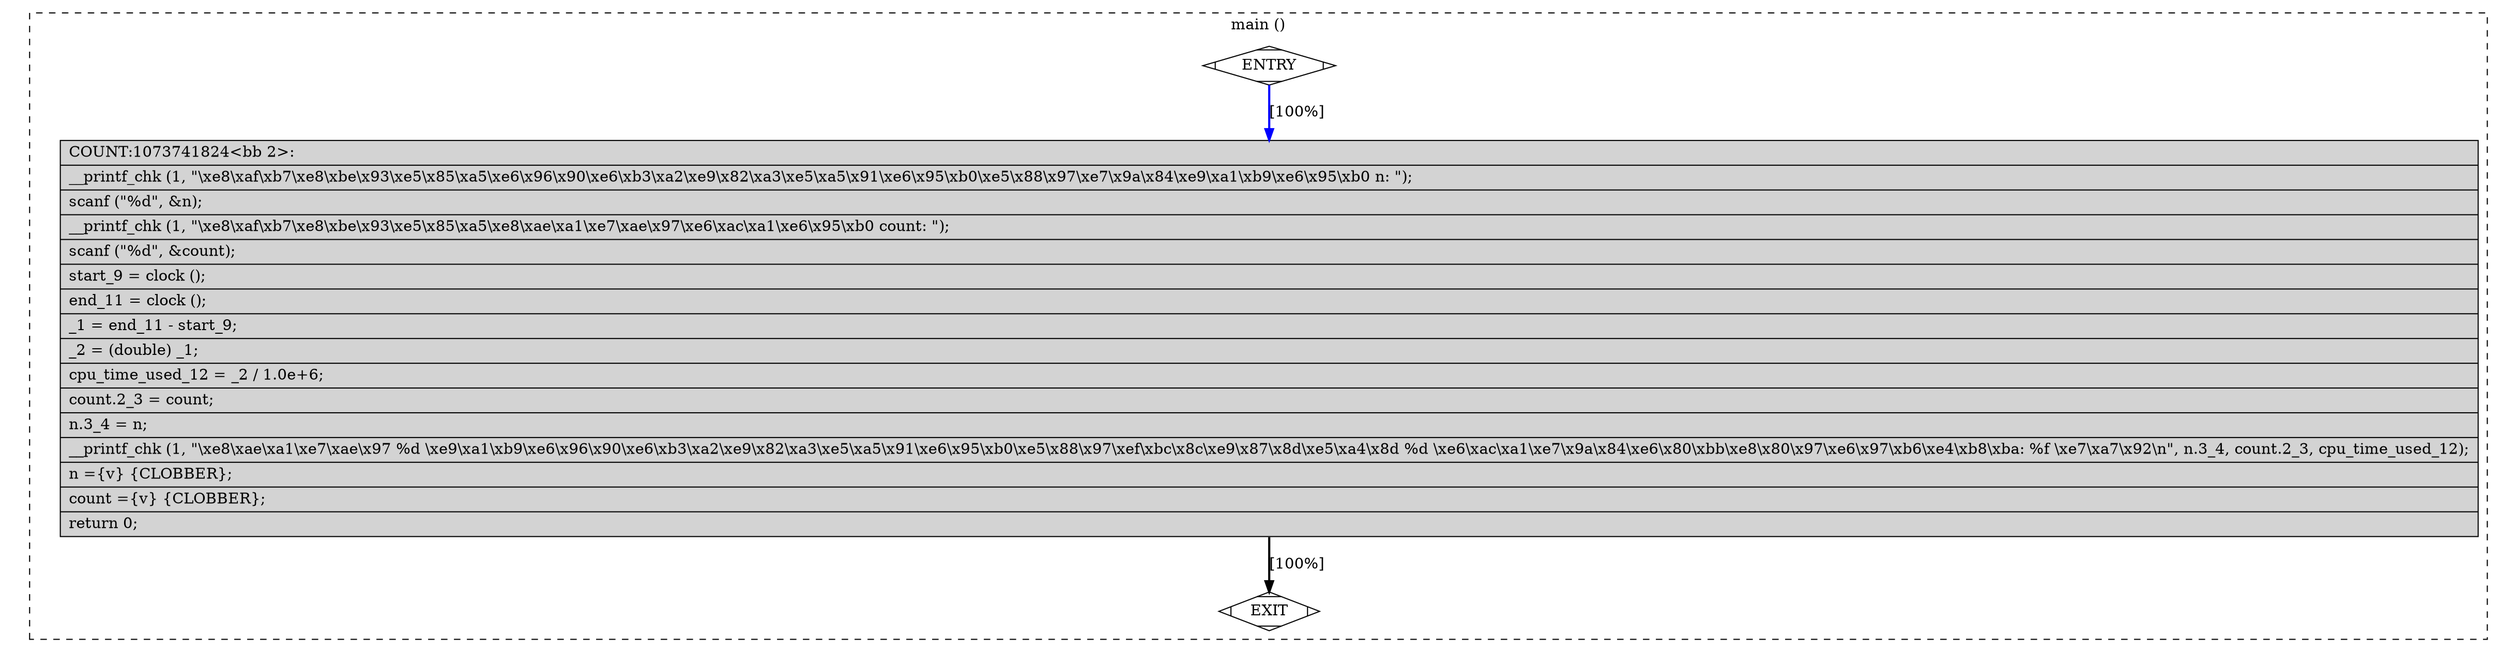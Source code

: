 digraph "main.c.145t.ivcanon" {
overlap=false;
subgraph "cluster_main" {
	style="dashed";
	color="black";
	label="main ()";
	fn_24_basic_block_0 [shape=Mdiamond,style=filled,fillcolor=white,label="ENTRY"];

	fn_24_basic_block_1 [shape=Mdiamond,style=filled,fillcolor=white,label="EXIT"];

	fn_24_basic_block_2 [shape=record,style=filled,fillcolor=lightgrey,label="{COUNT:1073741824\<bb\ 2\>:\l\
|__printf_chk\ (1,\ \"\\xe8\\xaf\\xb7\\xe8\\xbe\\x93\\xe5\\x85\\xa5\\xe6\\x96\\x90\\xe6\\xb3\\xa2\\xe9\\x82\\xa3\\xe5\\xa5\\x91\\xe6\\x95\\xb0\\xe5\\x88\\x97\\xe7\\x9a\\x84\\xe9\\xa1\\xb9\\xe6\\x95\\xb0\ n:\ \");\l\
|scanf\ (\"%d\",\ &n);\l\
|__printf_chk\ (1,\ \"\\xe8\\xaf\\xb7\\xe8\\xbe\\x93\\xe5\\x85\\xa5\\xe8\\xae\\xa1\\xe7\\xae\\x97\\xe6\\xac\\xa1\\xe6\\x95\\xb0\ count:\ \");\l\
|scanf\ (\"%d\",\ &count);\l\
|start_9\ =\ clock\ ();\l\
|end_11\ =\ clock\ ();\l\
|_1\ =\ end_11\ -\ start_9;\l\
|_2\ =\ (double)\ _1;\l\
|cpu_time_used_12\ =\ _2\ /\ 1.0e+6;\l\
|count.2_3\ =\ count;\l\
|n.3_4\ =\ n;\l\
|__printf_chk\ (1,\ \"\\xe8\\xae\\xa1\\xe7\\xae\\x97\ %d\ \\xe9\\xa1\\xb9\\xe6\\x96\\x90\\xe6\\xb3\\xa2\\xe9\\x82\\xa3\\xe5\\xa5\\x91\\xe6\\x95\\xb0\\xe5\\x88\\x97\\xef\\xbc\\x8c\\xe9\\x87\\x8d\\xe5\\xa4\\x8d\ %d\ \\xe6\\xac\\xa1\\xe7\\x9a\\x84\\xe6\\x80\\xbb\\xe8\\x80\\x97\\xe6\\x97\\xb6\\xe4\\xb8\\xba:\ %f\ \\xe7\\xa7\\x92\\n\",\ n.3_4,\ count.2_3,\ cpu_time_used_12);\l\
|n\ =\{v\}\ \{CLOBBER\};\l\
|count\ =\{v\}\ \{CLOBBER\};\l\
|return\ 0;\l\
}"];

	fn_24_basic_block_0:s -> fn_24_basic_block_2:n [style="solid,bold",color=blue,weight=100,constraint=true,label="[100%]"];
	fn_24_basic_block_2:s -> fn_24_basic_block_1:n [style="solid,bold",color=black,weight=10,constraint=true,label="[100%]"];
	fn_24_basic_block_0:s -> fn_24_basic_block_1:n [style="invis",constraint=true];
}
}
